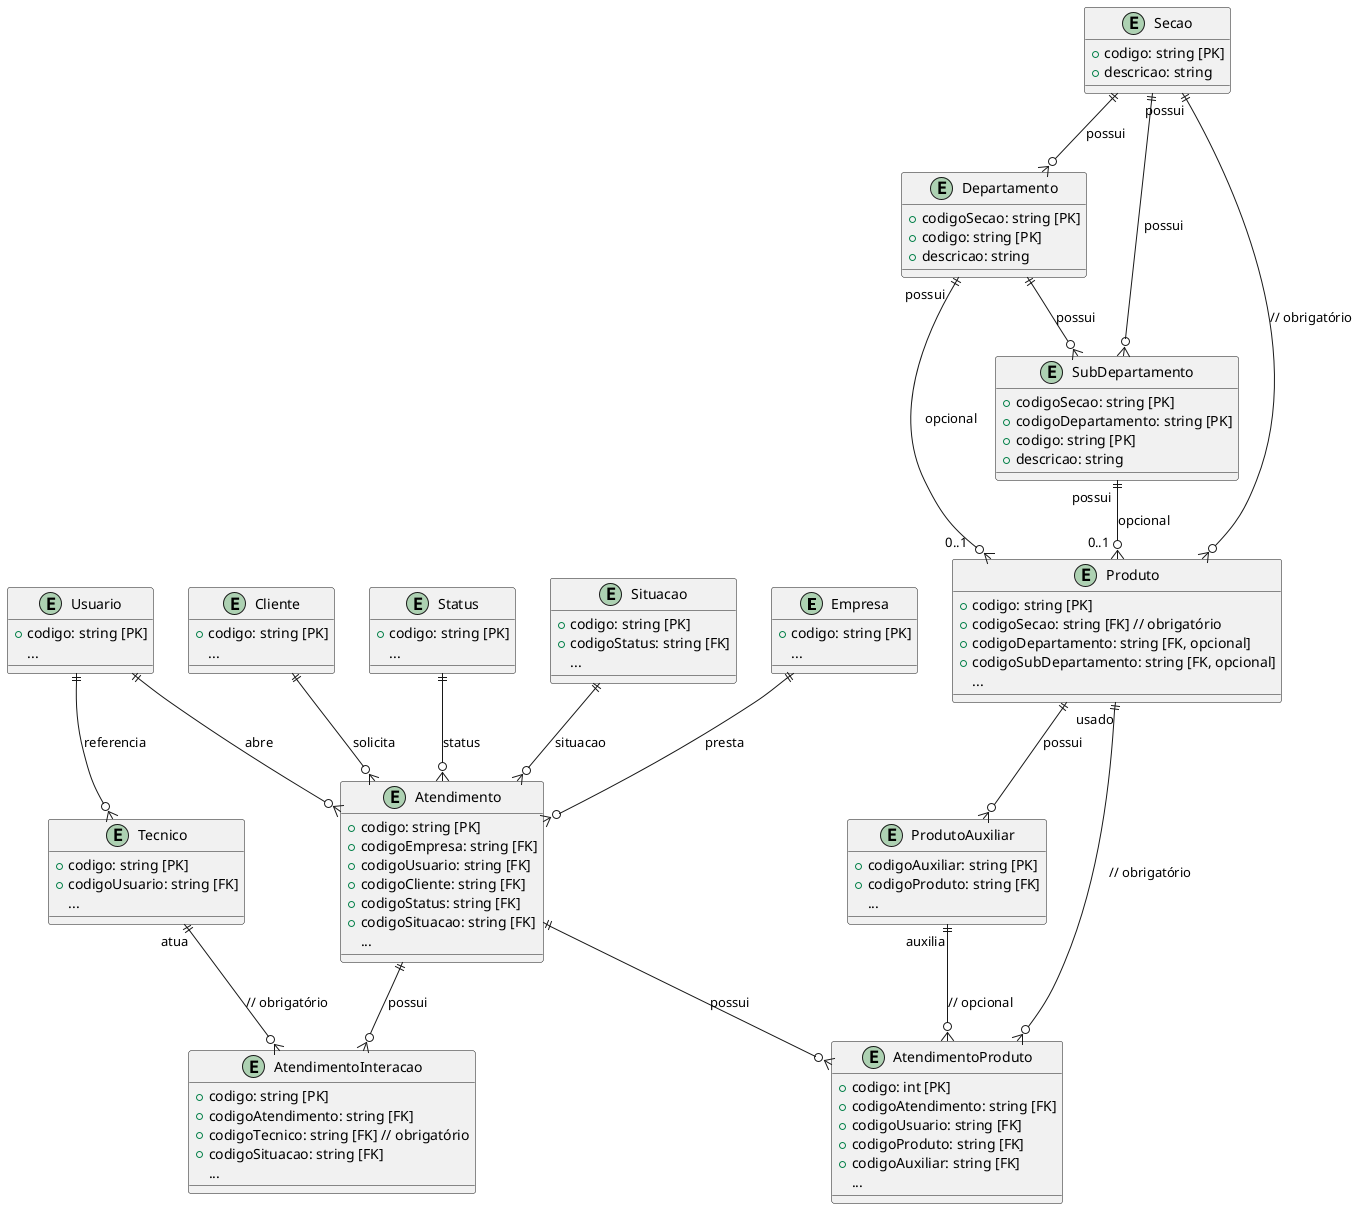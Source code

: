 @startuml
' Diagrama de entidades do sistema

entity Empresa {
  +codigo: string [PK]
  ...
}

entity Usuario {
  +codigo: string [PK]
  ...
}

entity Tecnico {
  +codigo: string [PK]
  +codigoUsuario: string [FK]
  ...
}

entity Cliente {
  +codigo: string [PK]
  ...
}

entity Status {
  +codigo: string [PK]
  ...
}

entity Situacao {
  +codigo: string [PK]
  +codigoStatus: string [FK]
  ...
}

entity Secao {
  +codigo: string [PK]
  +descricao: string
}

entity Departamento {
  +codigoSecao: string [PK]
  +codigo: string [PK]
  +descricao: string
}

entity SubDepartamento {
  +codigoSecao: string [PK]
  +codigoDepartamento: string [PK]
  +codigo: string [PK]
  +descricao: string
}

entity Produto {
  +codigo: string [PK]
  +codigoSecao: string [FK] // obrigatório
  +codigoDepartamento: string [FK, opcional]
  +codigoSubDepartamento: string [FK, opcional]
  ...
}

entity ProdutoAuxiliar {
  +codigoAuxiliar: string [PK]
  +codigoProduto: string [FK]
  ...
}

entity Atendimento {
  +codigo: string [PK]
  +codigoEmpresa: string [FK]
  +codigoUsuario: string [FK]
  +codigoCliente: string [FK]
  +codigoStatus: string [FK]
  +codigoSituacao: string [FK]
  ...
}

entity AtendimentoInteracao {
  +codigo: string [PK]
  +codigoAtendimento: string [FK]
  +codigoTecnico: string [FK] // obrigatório
  +codigoSituacao: string [FK]
  ...
}

entity AtendimentoProduto {
  +codigo: int [PK]
  +codigoAtendimento: string [FK]
  +codigoUsuario: string [FK]
  +codigoProduto: string [FK]
  +codigoAuxiliar: string [FK]
  ...
}

' Relacionamentos principais
Empresa ||--o{ Atendimento : "presta"
Usuario ||--o{ Atendimento : "abre"
Cliente ||--o{ Atendimento : "solicita"
Status ||--o{ Atendimento : "status"
Situacao ||--o{ Atendimento : "situacao"
Atendimento ||--o{ AtendimentoInteracao : "possui"
Atendimento ||--o{ AtendimentoProduto : "possui"
Produto ||--o{ AtendimentoProduto : "usado" // obrigatório
Produto ||--o{ ProdutoAuxiliar : "possui"
ProdutoAuxiliar ||--o{ AtendimentoProduto : "auxilia" // opcional
Tecnico ||--o{ AtendimentoInteracao : "atua" // obrigatório
Usuario ||--o{ Tecnico : "referencia"
Secao ||--o{ Departamento : "possui"
Departamento ||--o{ SubDepartamento : "possui"
Secao ||--o{ SubDepartamento : "possui"
Departamento ||--o{ Produto : "possui  "  opcional "0..1   "
Secao ||--o{ Produto : "possui" // obrigatório
SubDepartamento ||--o{ Produto : "possui " opcional "0..1  "
@enduml

